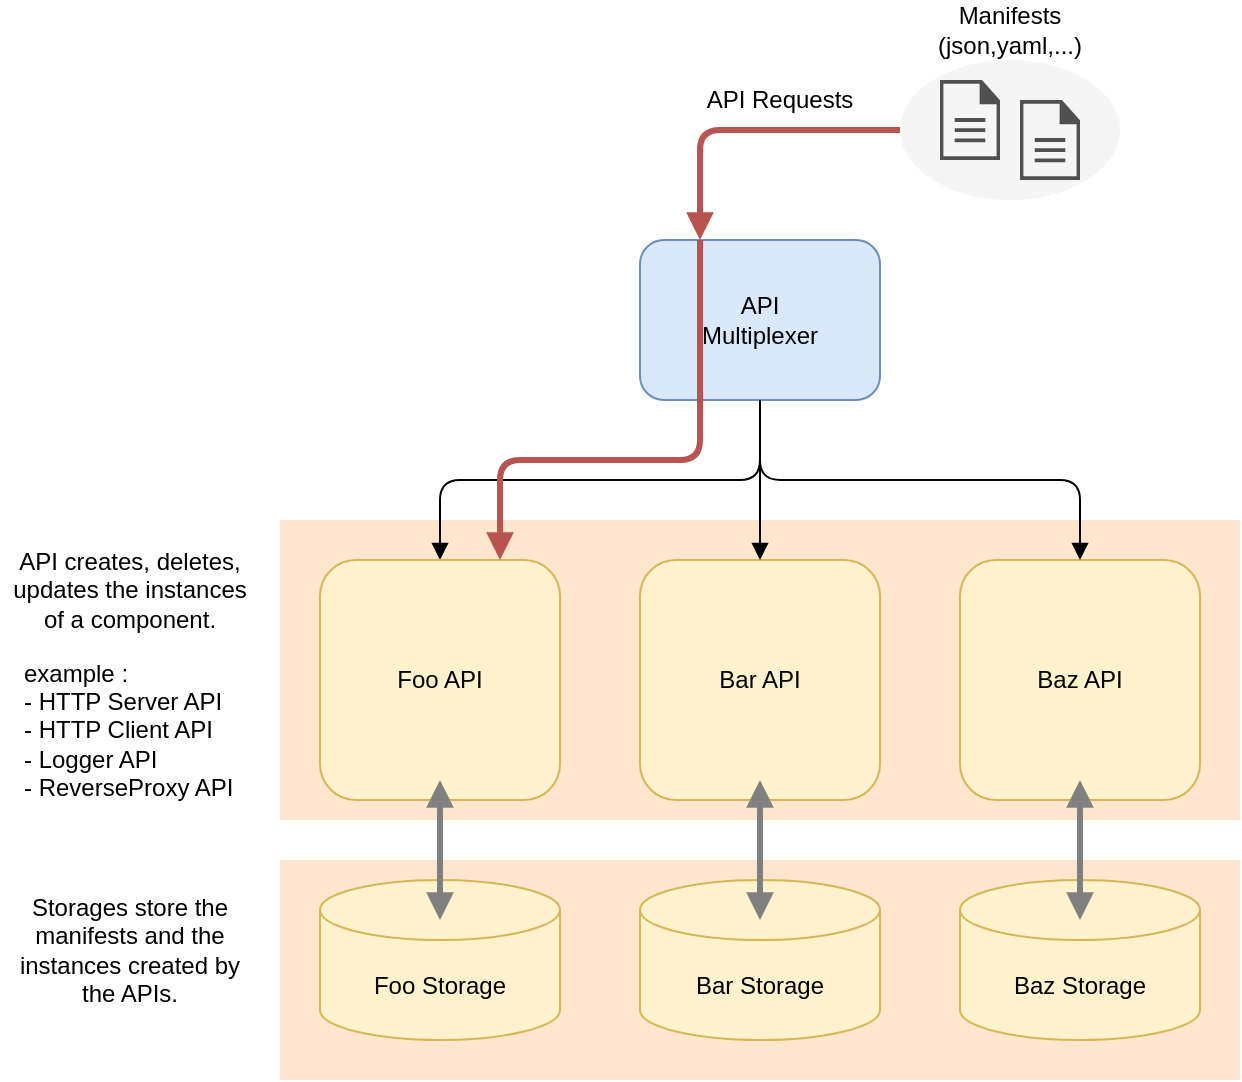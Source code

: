 <mxfile>
    <diagram id="nBJkx511C3LaVgAnyFTg" name="Page-1">
        <mxGraphModel dx="1154" dy="756" grid="1" gridSize="10" guides="1" tooltips="1" connect="1" arrows="1" fold="1" page="1" pageScale="1" pageWidth="850" pageHeight="1100" math="0" shadow="0">
            <root>
                <mxCell id="0"/>
                <mxCell id="1" parent="0"/>
                <mxCell id="23" value="" style="rounded=0;whiteSpace=wrap;html=1;fillColor=#ffe6cc;strokeColor=none;" vertex="1" parent="1">
                    <mxGeometry x="260" y="670" width="480" height="110" as="geometry"/>
                </mxCell>
                <mxCell id="16" value="" style="rounded=0;whiteSpace=wrap;html=1;fillColor=#ffe6cc;strokeColor=none;" vertex="1" parent="1">
                    <mxGeometry x="260" y="500" width="480" height="150" as="geometry"/>
                </mxCell>
                <mxCell id="6" style="edgeStyle=orthogonalEdgeStyle;html=1;entryX=0.5;entryY=0;entryDx=0;entryDy=0;exitX=0.5;exitY=1;exitDx=0;exitDy=0;endArrow=block;endFill=1;" edge="1" parent="1" source="2" target="3">
                    <mxGeometry relative="1" as="geometry"/>
                </mxCell>
                <mxCell id="2" value="API&lt;br&gt;Multiplexer" style="rounded=1;whiteSpace=wrap;html=1;fillColor=#dae8fc;strokeColor=#6c8ebf;" vertex="1" parent="1">
                    <mxGeometry x="440" y="360" width="120" height="80" as="geometry"/>
                </mxCell>
                <mxCell id="3" value="Foo API" style="rounded=1;whiteSpace=wrap;html=1;fillColor=#fff2cc;strokeColor=#d6b656;" vertex="1" parent="1">
                    <mxGeometry x="280" y="520" width="120" height="120" as="geometry"/>
                </mxCell>
                <mxCell id="4" value="Bar API" style="rounded=1;whiteSpace=wrap;html=1;fillColor=#fff2cc;strokeColor=#d6b656;" vertex="1" parent="1">
                    <mxGeometry x="440" y="520" width="120" height="120" as="geometry"/>
                </mxCell>
                <mxCell id="5" value="Baz API" style="rounded=1;whiteSpace=wrap;html=1;fillColor=#fff2cc;strokeColor=#d6b656;" vertex="1" parent="1">
                    <mxGeometry x="600" y="520" width="120" height="120" as="geometry"/>
                </mxCell>
                <mxCell id="7" style="edgeStyle=orthogonalEdgeStyle;html=1;exitX=0.5;exitY=1;exitDx=0;exitDy=0;endArrow=block;endFill=1;" edge="1" parent="1" source="2" target="5">
                    <mxGeometry relative="1" as="geometry">
                        <mxPoint x="510" y="450" as="sourcePoint"/>
                        <mxPoint x="350" y="530" as="targetPoint"/>
                    </mxGeometry>
                </mxCell>
                <mxCell id="8" style="edgeStyle=orthogonalEdgeStyle;html=1;exitX=0.5;exitY=1;exitDx=0;exitDy=0;entryX=0.5;entryY=0;entryDx=0;entryDy=0;endArrow=block;endFill=1;" edge="1" parent="1" source="2" target="4">
                    <mxGeometry relative="1" as="geometry">
                        <mxPoint x="510" y="450" as="sourcePoint"/>
                        <mxPoint x="670" y="530" as="targetPoint"/>
                    </mxGeometry>
                </mxCell>
                <mxCell id="13" style="edgeStyle=orthogonalEdgeStyle;html=1;endArrow=block;endFill=1;exitX=0;exitY=0.5;exitDx=0;exitDy=0;strokeWidth=3;fillColor=#f8cecc;strokeColor=#b85450;entryX=0.25;entryY=0;entryDx=0;entryDy=0;" edge="1" parent="1" source="14" target="2">
                    <mxGeometry relative="1" as="geometry">
                        <mxPoint x="450" y="310" as="sourcePoint"/>
                        <mxPoint x="460" y="370" as="targetPoint"/>
                    </mxGeometry>
                </mxCell>
                <mxCell id="15" value="" style="group" vertex="1" connectable="0" parent="1">
                    <mxGeometry x="570" y="270" width="110" height="70" as="geometry"/>
                </mxCell>
                <mxCell id="14" value="" style="ellipse;whiteSpace=wrap;html=1;fillColor=#f5f5f5;fontColor=#333333;strokeColor=none;" vertex="1" parent="15">
                    <mxGeometry width="110" height="70" as="geometry"/>
                </mxCell>
                <mxCell id="11" value="" style="sketch=0;pointerEvents=1;shadow=0;dashed=0;html=1;strokeColor=none;fillColor=#505050;labelPosition=center;verticalLabelPosition=bottom;verticalAlign=top;outlineConnect=0;align=center;shape=mxgraph.office.concepts.document;" vertex="1" parent="15">
                    <mxGeometry x="20" y="10" width="30" height="40" as="geometry"/>
                </mxCell>
                <mxCell id="12" value="" style="sketch=0;pointerEvents=1;shadow=0;dashed=0;html=1;strokeColor=none;fillColor=#505050;labelPosition=center;verticalLabelPosition=bottom;verticalAlign=top;outlineConnect=0;align=center;shape=mxgraph.office.concepts.document;" vertex="1" parent="15">
                    <mxGeometry x="60" y="20" width="30" height="40" as="geometry"/>
                </mxCell>
                <mxCell id="17" value="API creates, deletes, updates the instances of a component." style="text;html=1;strokeColor=none;fillColor=none;align=center;verticalAlign=middle;whiteSpace=wrap;rounded=0;" vertex="1" parent="1">
                    <mxGeometry x="120" y="510" width="130" height="50" as="geometry"/>
                </mxCell>
                <mxCell id="18" value="Foo Storage" style="shape=cylinder3;whiteSpace=wrap;html=1;boundedLbl=1;backgroundOutline=1;size=15;fillColor=#fff2cc;strokeColor=#d6b656;" vertex="1" parent="1">
                    <mxGeometry x="280" y="680" width="120" height="80" as="geometry"/>
                </mxCell>
                <mxCell id="20" value="" style="endArrow=block;startArrow=block;html=1;strokeWidth=3;entryX=0.5;entryY=0.917;entryDx=0;entryDy=0;endFill=1;startFill=1;exitX=0.5;exitY=0.25;exitDx=0;exitDy=0;exitPerimeter=0;strokeColor=#808080;entryPerimeter=0;" edge="1" parent="1" source="18" target="3">
                    <mxGeometry width="50" height="50" relative="1" as="geometry">
                        <mxPoint x="310" y="710" as="sourcePoint"/>
                        <mxPoint x="360" y="660" as="targetPoint"/>
                    </mxGeometry>
                </mxCell>
                <mxCell id="21" value="Bar Storage" style="shape=cylinder3;whiteSpace=wrap;html=1;boundedLbl=1;backgroundOutline=1;size=15;fillColor=#fff2cc;strokeColor=#d6b656;" vertex="1" parent="1">
                    <mxGeometry x="440" y="680" width="120" height="80" as="geometry"/>
                </mxCell>
                <mxCell id="22" value="Baz Storage" style="shape=cylinder3;whiteSpace=wrap;html=1;boundedLbl=1;backgroundOutline=1;size=15;fillColor=#fff2cc;strokeColor=#d6b656;" vertex="1" parent="1">
                    <mxGeometry x="600" y="680" width="120" height="80" as="geometry"/>
                </mxCell>
                <mxCell id="24" value="Storages store the manifests and the instances created by the APIs." style="text;html=1;strokeColor=none;fillColor=none;align=center;verticalAlign=middle;whiteSpace=wrap;rounded=0;" vertex="1" parent="1">
                    <mxGeometry x="120" y="680" width="130" height="70" as="geometry"/>
                </mxCell>
                <mxCell id="25" value="" style="endArrow=block;startArrow=block;html=1;strokeWidth=3;entryX=0.5;entryY=0.917;entryDx=0;entryDy=0;endFill=1;startFill=1;exitX=0.5;exitY=0.25;exitDx=0;exitDy=0;exitPerimeter=0;strokeColor=#808080;entryPerimeter=0;" edge="1" parent="1" source="21" target="4">
                    <mxGeometry width="50" height="50" relative="1" as="geometry">
                        <mxPoint x="350" y="710" as="sourcePoint"/>
                        <mxPoint x="350" y="650" as="targetPoint"/>
                    </mxGeometry>
                </mxCell>
                <mxCell id="26" value="" style="endArrow=block;startArrow=block;html=1;strokeWidth=3;entryX=0.5;entryY=0.917;entryDx=0;entryDy=0;endFill=1;startFill=1;exitX=0.5;exitY=0.25;exitDx=0;exitDy=0;exitPerimeter=0;strokeColor=#808080;entryPerimeter=0;" edge="1" parent="1" source="22" target="5">
                    <mxGeometry width="50" height="50" relative="1" as="geometry">
                        <mxPoint x="510" y="710" as="sourcePoint"/>
                        <mxPoint x="510" y="650" as="targetPoint"/>
                    </mxGeometry>
                </mxCell>
                <mxCell id="27" value="Manifests&lt;br&gt;(json,yaml,...)" style="text;html=1;strokeColor=none;fillColor=none;align=center;verticalAlign=middle;whiteSpace=wrap;rounded=0;" vertex="1" parent="1">
                    <mxGeometry x="570" y="240" width="110" height="30" as="geometry"/>
                </mxCell>
                <mxCell id="28" value="API Requests" style="text;html=1;strokeColor=none;fillColor=none;align=center;verticalAlign=middle;whiteSpace=wrap;rounded=0;" vertex="1" parent="1">
                    <mxGeometry x="470" y="280" width="80" height="20" as="geometry"/>
                </mxCell>
                <mxCell id="33" style="edgeStyle=orthogonalEdgeStyle;html=1;endArrow=block;endFill=1;strokeWidth=3;fillColor=#f8cecc;strokeColor=#b85450;entryX=0.75;entryY=0;entryDx=0;entryDy=0;exitX=0.25;exitY=0;exitDx=0;exitDy=0;" edge="1" parent="1" source="2" target="3">
                    <mxGeometry relative="1" as="geometry">
                        <mxPoint x="460" y="370" as="sourcePoint"/>
                        <mxPoint x="470" y="380" as="targetPoint"/>
                        <Array as="points">
                            <mxPoint x="470" y="470"/>
                            <mxPoint x="370" y="470"/>
                        </Array>
                    </mxGeometry>
                </mxCell>
                <mxCell id="34" value="example :&lt;br&gt;- HTTP Server API&lt;br&gt;- HTTP Client API&lt;br&gt;- Logger API&lt;br&gt;- ReverseProxy API" style="text;html=1;strokeColor=none;fillColor=none;align=left;verticalAlign=middle;whiteSpace=wrap;rounded=0;" vertex="1" parent="1">
                    <mxGeometry x="130" y="570" width="110" height="70" as="geometry"/>
                </mxCell>
            </root>
        </mxGraphModel>
    </diagram>
</mxfile>
